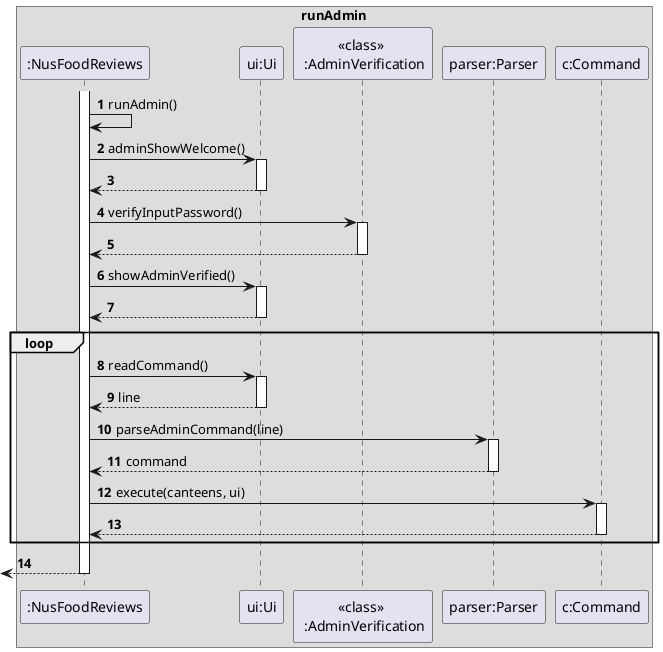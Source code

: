 @startuml
'https://plantuml.com/sequence-diagram

autonumber
box runAdmin

activate ":NusFoodReviews"
":NusFoodReviews" -> ":NusFoodReviews" : runAdmin()
":NusFoodReviews" -> "ui:Ui" : adminShowWelcome()
activate "ui:Ui"
"ui:Ui" --> ":NusFoodReviews"
deactivate "ui:Ui"


":NusFoodReviews" -> "<<class>> \n :AdminVerification" : verifyInputPassword()
activate "<<class>> \n :AdminVerification"
"<<class>> \n :AdminVerification" --> ":NusFoodReviews"
deactivate "<<class>> \n :AdminVerification"


":NusFoodReviews" -> "ui:Ui" : showAdminVerified()
activate "ui:Ui"
"ui:Ui" --> ":NusFoodReviews"
deactivate "ui:Ui"

loop
":NusFoodReviews" -> "ui:Ui" : readCommand()
activate "ui:Ui"
"ui:Ui" --> ":NusFoodReviews" : line
deactivate "ui:Ui"

":NusFoodReviews" -> "parser:Parser" : parseAdminCommand(line)
activate "parser:Parser"
"parser:Parser" --> ":NusFoodReviews" : command
deactivate "parser:Parser"

":NusFoodReviews" -> "c:Command" : execute(canteens, ui)
activate "c:Command"
"c:Command" --> ":NusFoodReviews"
deactivate "c:Command"

end

<-- ":NusFoodReviews"
deactivate ":NusFoodReviews"

@enduml